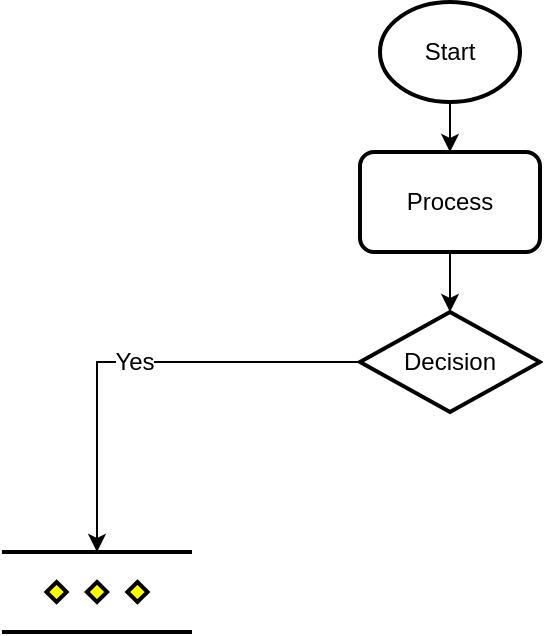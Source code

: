 <mxfile version="24.6.4" type="github">
  <diagram name="Page-1" id="qc9XOvDHnWh2Yl0Ha1W_">
    <mxGraphModel dx="1434" dy="738" grid="1" gridSize="10" guides="1" tooltips="1" connect="1" arrows="1" fold="1" page="1" pageScale="1" pageWidth="827" pageHeight="1169" math="0" shadow="0">
      <root>
        <mxCell id="0" />
        <mxCell id="1" parent="0" />
        <mxCell id="IbgBJedCj_50v60WXrx7-5" style="edgeStyle=orthogonalEdgeStyle;rounded=0;orthogonalLoop=1;jettySize=auto;html=1;entryX=0.5;entryY=0;entryDx=0;entryDy=0;" edge="1" parent="1" source="IbgBJedCj_50v60WXrx7-1" target="IbgBJedCj_50v60WXrx7-4">
          <mxGeometry relative="1" as="geometry" />
        </mxCell>
        <mxCell id="IbgBJedCj_50v60WXrx7-1" value="Start" style="strokeWidth=2;html=1;shape=mxgraph.flowchart.start_1;whiteSpace=wrap;spacing=12;" vertex="1" parent="1">
          <mxGeometry x="379" y="75" width="70" height="50" as="geometry" />
        </mxCell>
        <mxCell id="IbgBJedCj_50v60WXrx7-7" style="edgeStyle=orthogonalEdgeStyle;rounded=0;orthogonalLoop=1;jettySize=auto;html=1;" edge="1" parent="1" source="IbgBJedCj_50v60WXrx7-4" target="IbgBJedCj_50v60WXrx7-6">
          <mxGeometry relative="1" as="geometry" />
        </mxCell>
        <mxCell id="IbgBJedCj_50v60WXrx7-4" value="Process" style="rounded=1;whiteSpace=wrap;html=1;absoluteArcSize=1;arcSize=14;strokeWidth=2;spacing=12;" vertex="1" parent="1">
          <mxGeometry x="369" y="150" width="90" height="50" as="geometry" />
        </mxCell>
        <mxCell id="IbgBJedCj_50v60WXrx7-6" value="Decision" style="strokeWidth=2;html=1;shape=mxgraph.flowchart.decision;whiteSpace=wrap;spacing=12;" vertex="1" parent="1">
          <mxGeometry x="369" y="230" width="90" height="50" as="geometry" />
        </mxCell>
        <mxCell id="IbgBJedCj_50v60WXrx7-8" value="" style="verticalLabelPosition=bottom;verticalAlign=top;html=1;shape=mxgraph.flowchart.parallel_mode;pointerEvents=1;strokeWidth=2;" vertex="1" parent="1">
          <mxGeometry x="190" y="350" width="95" height="40" as="geometry" />
        </mxCell>
        <mxCell id="IbgBJedCj_50v60WXrx7-9" value="Yes" style="edgeStyle=orthogonalEdgeStyle;rounded=0;orthogonalLoop=1;jettySize=auto;html=1;entryX=0.5;entryY=0;entryDx=0;entryDy=0;entryPerimeter=0;fontSize=12;" edge="1" parent="1" source="IbgBJedCj_50v60WXrx7-6" target="IbgBJedCj_50v60WXrx7-8">
          <mxGeometry relative="1" as="geometry" />
        </mxCell>
      </root>
    </mxGraphModel>
  </diagram>
</mxfile>
